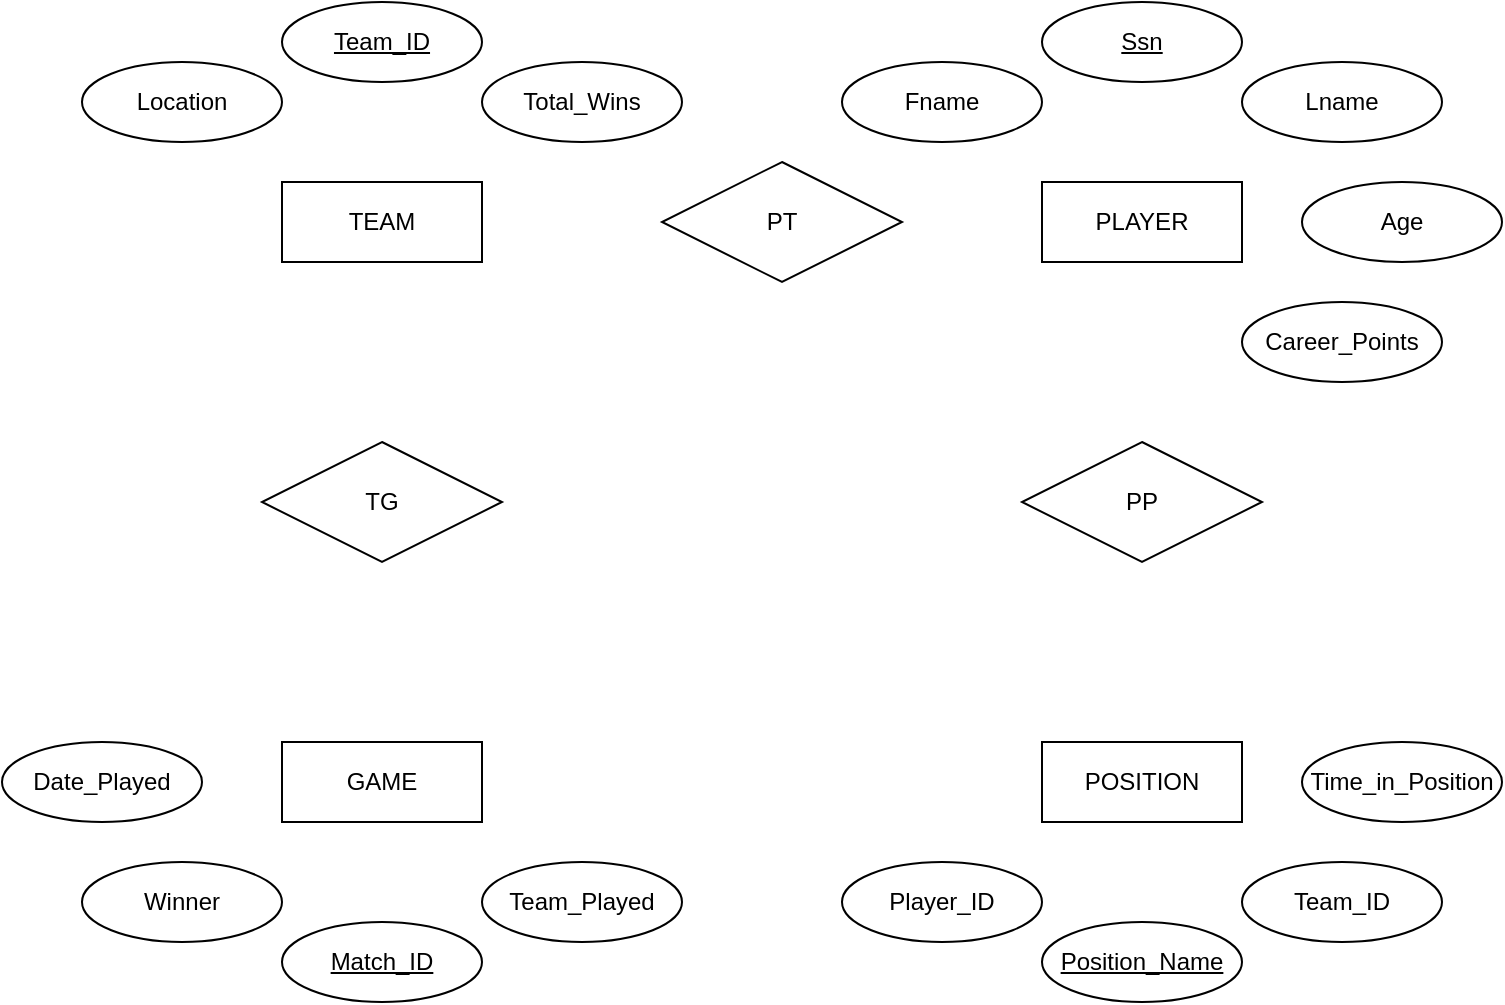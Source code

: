<mxfile version="15.5.4" type="github">
  <diagram id="R2lEEEUBdFMjLlhIrx00" name="Page-1">
    <mxGraphModel dx="1038" dy="536" grid="1" gridSize="10" guides="1" tooltips="1" connect="1" arrows="1" fold="1" page="1" pageScale="1" pageWidth="850" pageHeight="1100" math="0" shadow="0" extFonts="Permanent Marker^https://fonts.googleapis.com/css?family=Permanent+Marker">
      <root>
        <mxCell id="0" />
        <mxCell id="1" parent="0" />
        <mxCell id="YjzDYRqrXW_WVagcgsSH-1" value="TEAM" style="whiteSpace=wrap;html=1;align=center;" vertex="1" parent="1">
          <mxGeometry x="150" y="140" width="100" height="40" as="geometry" />
        </mxCell>
        <mxCell id="YjzDYRqrXW_WVagcgsSH-3" value="PLAYER" style="whiteSpace=wrap;html=1;align=center;" vertex="1" parent="1">
          <mxGeometry x="530" y="140" width="100" height="40" as="geometry" />
        </mxCell>
        <mxCell id="YjzDYRqrXW_WVagcgsSH-4" value="GAME" style="whiteSpace=wrap;html=1;align=center;" vertex="1" parent="1">
          <mxGeometry x="150" y="420" width="100" height="40" as="geometry" />
        </mxCell>
        <mxCell id="YjzDYRqrXW_WVagcgsSH-5" value="POSITION" style="whiteSpace=wrap;html=1;align=center;" vertex="1" parent="1">
          <mxGeometry x="530" y="420" width="100" height="40" as="geometry" />
        </mxCell>
        <mxCell id="YjzDYRqrXW_WVagcgsSH-6" value="TG" style="shape=rhombus;perimeter=rhombusPerimeter;whiteSpace=wrap;html=1;align=center;" vertex="1" parent="1">
          <mxGeometry x="140" y="270" width="120" height="60" as="geometry" />
        </mxCell>
        <mxCell id="YjzDYRqrXW_WVagcgsSH-9" value="PT" style="shape=rhombus;perimeter=rhombusPerimeter;whiteSpace=wrap;html=1;align=center;" vertex="1" parent="1">
          <mxGeometry x="340" y="130" width="120" height="60" as="geometry" />
        </mxCell>
        <mxCell id="YjzDYRqrXW_WVagcgsSH-10" value="PP" style="shape=rhombus;perimeter=rhombusPerimeter;whiteSpace=wrap;html=1;align=center;" vertex="1" parent="1">
          <mxGeometry x="520" y="270" width="120" height="60" as="geometry" />
        </mxCell>
        <mxCell id="YjzDYRqrXW_WVagcgsSH-12" value="Team_ID" style="ellipse;whiteSpace=wrap;html=1;align=center;fontStyle=4;" vertex="1" parent="1">
          <mxGeometry x="150" y="50" width="100" height="40" as="geometry" />
        </mxCell>
        <mxCell id="YjzDYRqrXW_WVagcgsSH-14" value="Location" style="ellipse;whiteSpace=wrap;html=1;align=center;" vertex="1" parent="1">
          <mxGeometry x="50" y="80" width="100" height="40" as="geometry" />
        </mxCell>
        <mxCell id="YjzDYRqrXW_WVagcgsSH-15" value="Total_Wins" style="ellipse;whiteSpace=wrap;html=1;align=center;" vertex="1" parent="1">
          <mxGeometry x="250" y="80" width="100" height="40" as="geometry" />
        </mxCell>
        <mxCell id="YjzDYRqrXW_WVagcgsSH-17" value="Ssn" style="ellipse;whiteSpace=wrap;html=1;align=center;fontStyle=4;" vertex="1" parent="1">
          <mxGeometry x="530" y="50" width="100" height="40" as="geometry" />
        </mxCell>
        <mxCell id="YjzDYRqrXW_WVagcgsSH-18" value="Fname" style="ellipse;whiteSpace=wrap;html=1;align=center;" vertex="1" parent="1">
          <mxGeometry x="430" y="80" width="100" height="40" as="geometry" />
        </mxCell>
        <mxCell id="YjzDYRqrXW_WVagcgsSH-19" value="Lname" style="ellipse;whiteSpace=wrap;html=1;align=center;" vertex="1" parent="1">
          <mxGeometry x="630" y="80" width="100" height="40" as="geometry" />
        </mxCell>
        <mxCell id="YjzDYRqrXW_WVagcgsSH-20" value="Age" style="ellipse;whiteSpace=wrap;html=1;align=center;" vertex="1" parent="1">
          <mxGeometry x="660" y="140" width="100" height="40" as="geometry" />
        </mxCell>
        <mxCell id="YjzDYRqrXW_WVagcgsSH-21" value="Career_Points" style="ellipse;whiteSpace=wrap;html=1;align=center;" vertex="1" parent="1">
          <mxGeometry x="630" y="200" width="100" height="40" as="geometry" />
        </mxCell>
        <mxCell id="YjzDYRqrXW_WVagcgsSH-22" value="Match_ID" style="ellipse;whiteSpace=wrap;html=1;align=center;fontStyle=4;" vertex="1" parent="1">
          <mxGeometry x="150" y="510" width="100" height="40" as="geometry" />
        </mxCell>
        <mxCell id="YjzDYRqrXW_WVagcgsSH-23" value="Winner" style="ellipse;whiteSpace=wrap;html=1;align=center;" vertex="1" parent="1">
          <mxGeometry x="50" y="480" width="100" height="40" as="geometry" />
        </mxCell>
        <mxCell id="YjzDYRqrXW_WVagcgsSH-24" value="Team_Played" style="ellipse;whiteSpace=wrap;html=1;align=center;" vertex="1" parent="1">
          <mxGeometry x="250" y="480" width="100" height="40" as="geometry" />
        </mxCell>
        <mxCell id="YjzDYRqrXW_WVagcgsSH-25" value="Date_Played" style="ellipse;whiteSpace=wrap;html=1;align=center;" vertex="1" parent="1">
          <mxGeometry x="10" y="420" width="100" height="40" as="geometry" />
        </mxCell>
        <mxCell id="YjzDYRqrXW_WVagcgsSH-26" value="Position_Name" style="ellipse;whiteSpace=wrap;html=1;align=center;fontStyle=4;" vertex="1" parent="1">
          <mxGeometry x="530" y="510" width="100" height="40" as="geometry" />
        </mxCell>
        <mxCell id="YjzDYRqrXW_WVagcgsSH-27" value="Player_ID" style="ellipse;whiteSpace=wrap;html=1;align=center;" vertex="1" parent="1">
          <mxGeometry x="430" y="480" width="100" height="40" as="geometry" />
        </mxCell>
        <mxCell id="YjzDYRqrXW_WVagcgsSH-28" value="Team_ID" style="ellipse;whiteSpace=wrap;html=1;align=center;" vertex="1" parent="1">
          <mxGeometry x="630" y="480" width="100" height="40" as="geometry" />
        </mxCell>
        <mxCell id="YjzDYRqrXW_WVagcgsSH-29" value="Time_in_Position" style="ellipse;whiteSpace=wrap;html=1;align=center;" vertex="1" parent="1">
          <mxGeometry x="660" y="420" width="100" height="40" as="geometry" />
        </mxCell>
      </root>
    </mxGraphModel>
  </diagram>
</mxfile>
